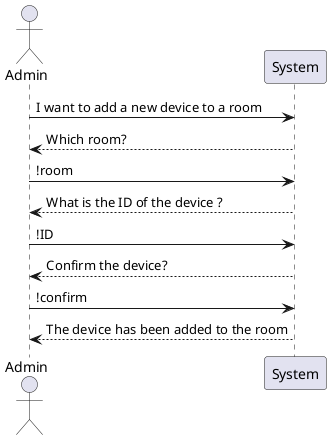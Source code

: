 @startuml
!pragma layout smetana
'As a Power User [or Administrator], I want to add a new device to a room, in order to configure it.'

actor Admin
participant System

Admin -> System: I want to add a new device to a room
System --> Admin: Which room?
Admin -> System: !room
System --> Admin: What is the ID of the device ?
Admin -> System: !ID
System --> Admin: Confirm the device?
Admin -> System: !confirm
System --> Admin: The device has been added to the room


@enduml
